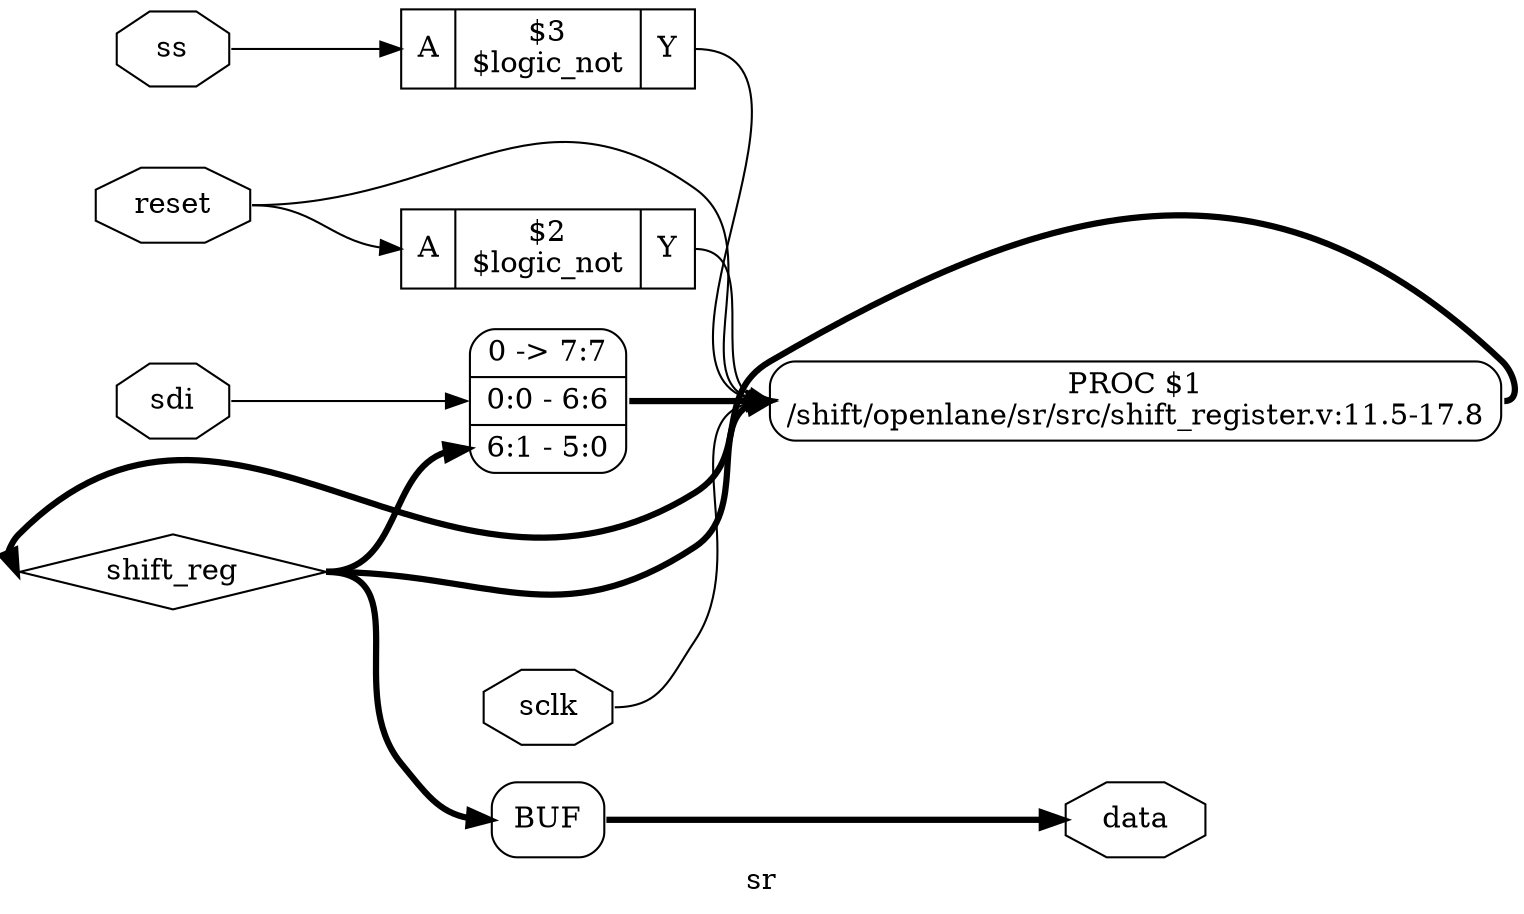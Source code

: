 digraph "sr" {
label="sr";
rankdir="LR";
remincross=true;
n4 [ shape=diamond, label="shift_reg", color="black", fontcolor="black" ];
n5 [ shape=octagon, label="data", color="black", fontcolor="black" ];
n6 [ shape=octagon, label="ss", color="black", fontcolor="black" ];
n7 [ shape=octagon, label="sdi", color="black", fontcolor="black" ];
n8 [ shape=octagon, label="reset", color="black", fontcolor="black" ];
n9 [ shape=octagon, label="sclk", color="black", fontcolor="black" ];
c12 [ shape=record, label="{{<p10> A}|$3\n$logic_not|{<p11> Y}}",  ];
c13 [ shape=record, label="{{<p10> A}|$2\n$logic_not|{<p11> Y}}",  ];
x1 [ shape=record, style=rounded, label="0 -&gt; 7:7 |<s1> 0:0 - 6:6 |<s0> 6:1 - 5:0 ", color="black", fontcolor="black" ];
p0 [shape=box, style=rounded, label="PROC $1\n/shift/openlane/sr/src/shift_register.v:11.5-17.8"];
x2 [shape=box, style=rounded, label="BUF", ];
c12:p11:e -> p0:w [color="black", fontcolor="black", label=""];
c13:p11:e -> p0:w [color="black", fontcolor="black", label=""];
p0:e -> n4:w [color="black", fontcolor="black", style="setlinewidth(3)", label=""];
n4:e -> p0:w [color="black", fontcolor="black", style="setlinewidth(3)", label=""];
n4:e -> x1:s0:w [color="black", fontcolor="black", style="setlinewidth(3)", label=""];
n4:e -> x2:w [color="black", fontcolor="black", style="setlinewidth(3)", label=""];
x2:e -> n5:w [color="black", fontcolor="black", style="setlinewidth(3)", label=""];
n6:e -> c12:p10:w [color="black", fontcolor="black", label=""];
n7:e -> x1:s1:w [color="black", fontcolor="black", label=""];
n8:e -> c13:p10:w [color="black", fontcolor="black", label=""];
n8:e -> p0:w [color="black", fontcolor="black", label=""];
n9:e -> p0:w [color="black", fontcolor="black", label=""];
x1:e -> p0:w [color="black", fontcolor="black", style="setlinewidth(3)", label=""];
}
